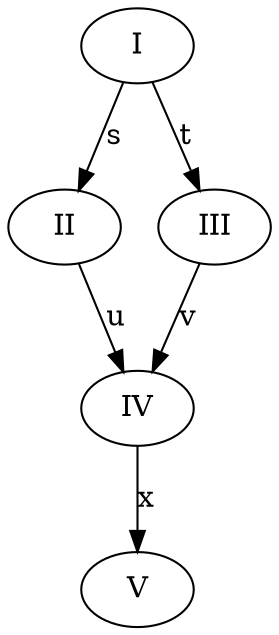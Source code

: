 digraph {
  I [role="start"]
  IV [role="end"]

  I   -> II   [label="s"];
  II  -> IV   [label="u"];

  I   -> III  [label="t"];
  III -> IV   [label="v"];

  IV  -> V    [label="x"];
}
